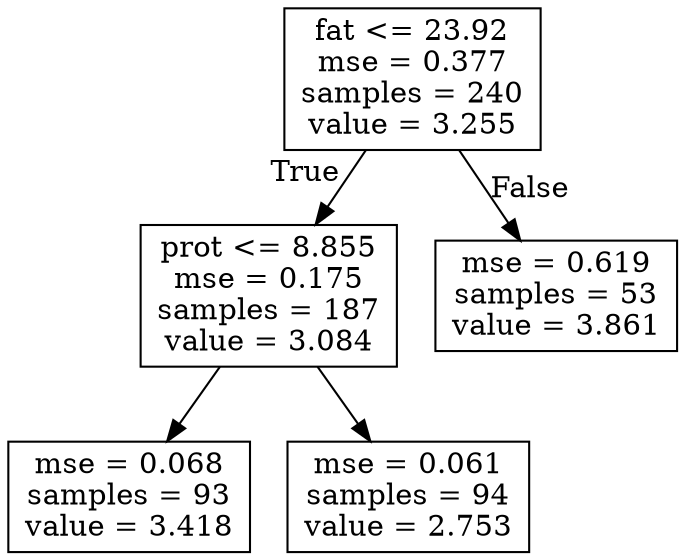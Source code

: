 digraph Tree {
node [shape=box] ;
0 [label="fat <= 23.92\nmse = 0.377\nsamples = 240\nvalue = 3.255"] ;
1 [label="prot <= 8.855\nmse = 0.175\nsamples = 187\nvalue = 3.084"] ;
0 -> 1 [labeldistance=2.5, labelangle=45, headlabel="True"] ;
2 [label="mse = 0.068\nsamples = 93\nvalue = 3.418"] ;
1 -> 2 ;
3 [label="mse = 0.061\nsamples = 94\nvalue = 2.753"] ;
1 -> 3 ;
4 [label="mse = 0.619\nsamples = 53\nvalue = 3.861"] ;
0 -> 4 [labeldistance=2.5, labelangle=-45, headlabel="False"] ;
}